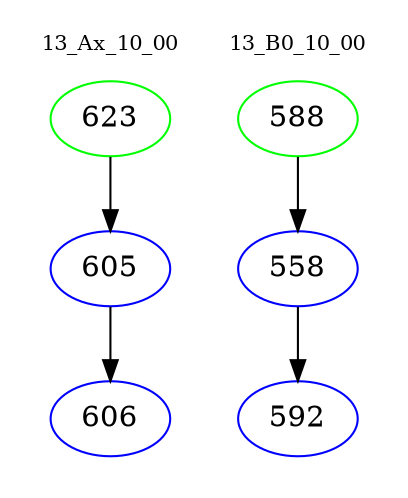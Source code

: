 digraph{
subgraph cluster_0 {
color = white
label = "13_Ax_10_00";
fontsize=10;
T0_623 [label="623", color="green"]
T0_623 -> T0_605 [color="black"]
T0_605 [label="605", color="blue"]
T0_605 -> T0_606 [color="black"]
T0_606 [label="606", color="blue"]
}
subgraph cluster_1 {
color = white
label = "13_B0_10_00";
fontsize=10;
T1_588 [label="588", color="green"]
T1_588 -> T1_558 [color="black"]
T1_558 [label="558", color="blue"]
T1_558 -> T1_592 [color="black"]
T1_592 [label="592", color="blue"]
}
}
